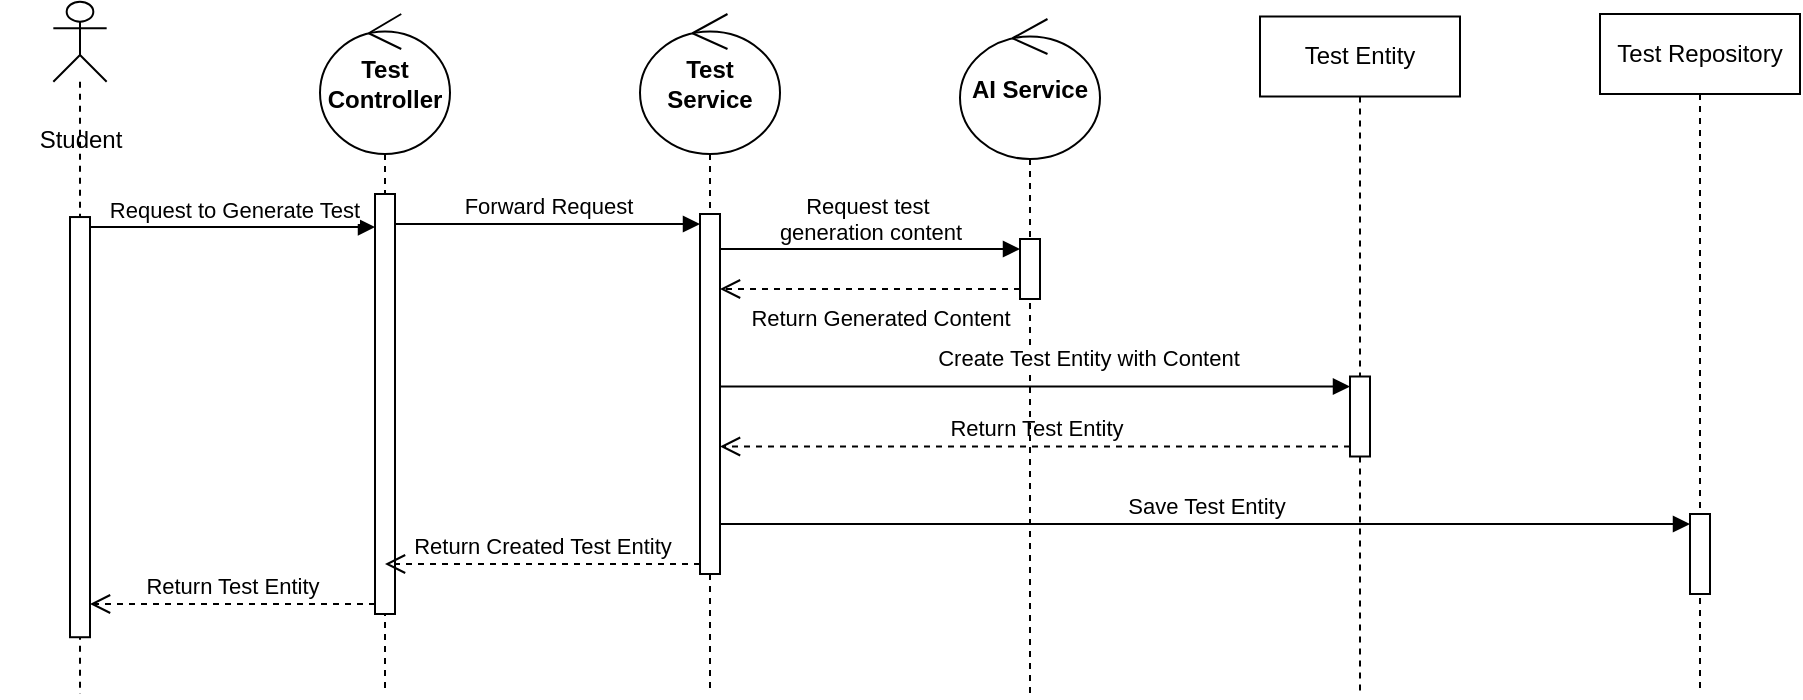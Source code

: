 <mxfile version="24.7.17">
  <diagram name="Page-1" id="2YBvvXClWsGukQMizWep">
    <mxGraphModel dx="794" dy="446" grid="1" gridSize="10" guides="1" tooltips="1" connect="1" arrows="1" fold="1" page="1" pageScale="1" pageWidth="850" pageHeight="1100" math="0" shadow="0">
      <root>
        <mxCell id="0" />
        <mxCell id="1" parent="0" />
        <mxCell id="GErdKHh-ykBHz63R_YA1-1" value="" style="group" vertex="1" connectable="0" parent="1">
          <mxGeometry x="70" y="45" width="80" height="335" as="geometry" />
        </mxCell>
        <mxCell id="GErdKHh-ykBHz63R_YA1-2" value="" style="shape=umlLifeline;perimeter=lifelinePerimeter;whiteSpace=wrap;html=1;container=1;dropTarget=0;collapsible=0;recursiveResize=0;outlineConnect=0;portConstraint=eastwest;newEdgeStyle={&quot;curved&quot;:0,&quot;rounded&quot;:0};participant=umlActor;" vertex="1" parent="GErdKHh-ykBHz63R_YA1-1">
          <mxGeometry x="26.667" y="-11.167" width="26.667" height="346.167" as="geometry" />
        </mxCell>
        <mxCell id="GErdKHh-ykBHz63R_YA1-3" value="Student" style="text;html=1;align=center;verticalAlign=middle;resizable=0;points=[];autosize=1;strokeColor=none;fillColor=none;" vertex="1" parent="GErdKHh-ykBHz63R_YA1-1">
          <mxGeometry x="10" y="43.222" width="60" height="30" as="geometry" />
        </mxCell>
        <mxCell id="GErdKHh-ykBHz63R_YA1-4" value="" style="html=1;points=[[0,0,0,0,5],[0,1,0,0,-5],[1,0,0,0,5],[1,1,0,0,-5]];perimeter=orthogonalPerimeter;outlineConnect=0;targetShapes=umlLifeline;portConstraint=eastwest;newEdgeStyle={&quot;curved&quot;:0,&quot;rounded&quot;:0};" vertex="1" parent="GErdKHh-ykBHz63R_YA1-1">
          <mxGeometry x="35" y="96.525" width="10" height="210.085" as="geometry" />
        </mxCell>
        <mxCell id="GErdKHh-ykBHz63R_YA1-7" value="&lt;b&gt;Test Controller&lt;/b&gt;" style="shape=umlLifeline;perimeter=lifelinePerimeter;whiteSpace=wrap;html=1;container=1;dropTarget=0;collapsible=0;recursiveResize=0;outlineConnect=0;portConstraint=eastwest;newEdgeStyle={&quot;curved&quot;:0,&quot;rounded&quot;:0};participant=umlControl;size=70;" vertex="1" parent="1">
          <mxGeometry x="230" y="40" width="65" height="340" as="geometry" />
        </mxCell>
        <mxCell id="GErdKHh-ykBHz63R_YA1-8" value="" style="html=1;points=[[0,0,0,0,5],[0,1,0,0,-5],[1,0,0,0,5],[1,1,0,0,-5]];perimeter=orthogonalPerimeter;outlineConnect=0;targetShapes=umlLifeline;portConstraint=eastwest;newEdgeStyle={&quot;curved&quot;:0,&quot;rounded&quot;:0};" vertex="1" parent="GErdKHh-ykBHz63R_YA1-7">
          <mxGeometry x="27.5" y="90" width="10" height="210" as="geometry" />
        </mxCell>
        <mxCell id="GErdKHh-ykBHz63R_YA1-9" value="&lt;b&gt;Test Service&lt;/b&gt;" style="shape=umlLifeline;perimeter=lifelinePerimeter;whiteSpace=wrap;html=1;container=1;dropTarget=0;collapsible=0;recursiveResize=0;outlineConnect=0;portConstraint=eastwest;newEdgeStyle={&quot;curved&quot;:0,&quot;rounded&quot;:0};participant=umlControl;size=70;" vertex="1" parent="1">
          <mxGeometry x="390" y="40" width="70" height="340" as="geometry" />
        </mxCell>
        <mxCell id="GErdKHh-ykBHz63R_YA1-10" value="" style="html=1;points=[[0,0,0,0,5],[0,1,0,0,-5],[1,0,0,0,5],[1,1,0,0,-5]];perimeter=orthogonalPerimeter;outlineConnect=0;targetShapes=umlLifeline;portConstraint=eastwest;newEdgeStyle={&quot;curved&quot;:0,&quot;rounded&quot;:0};" vertex="1" parent="GErdKHh-ykBHz63R_YA1-9">
          <mxGeometry x="30" y="100" width="10" height="180" as="geometry" />
        </mxCell>
        <mxCell id="GErdKHh-ykBHz63R_YA1-11" value="Test Entity" style="shape=umlLifeline;perimeter=lifelinePerimeter;whiteSpace=wrap;html=1;container=1;dropTarget=0;collapsible=0;recursiveResize=0;outlineConnect=0;portConstraint=eastwest;newEdgeStyle={&quot;curved&quot;:0,&quot;rounded&quot;:0};" vertex="1" parent="1">
          <mxGeometry x="700" y="41.25" width="100" height="340" as="geometry" />
        </mxCell>
        <mxCell id="GErdKHh-ykBHz63R_YA1-12" value="" style="html=1;points=[[0,0,0,0,5],[0,1,0,0,-5],[1,0,0,0,5],[1,1,0,0,-5]];perimeter=orthogonalPerimeter;outlineConnect=0;targetShapes=umlLifeline;portConstraint=eastwest;newEdgeStyle={&quot;curved&quot;:0,&quot;rounded&quot;:0};" vertex="1" parent="GErdKHh-ykBHz63R_YA1-11">
          <mxGeometry x="45" y="180" width="10" height="40" as="geometry" />
        </mxCell>
        <mxCell id="GErdKHh-ykBHz63R_YA1-13" value="Request to Generate Test" style="html=1;verticalAlign=bottom;endArrow=block;curved=0;rounded=0;exitX=1;exitY=0;exitDx=0;exitDy=5;exitPerimeter=0;" edge="1" parent="1" target="GErdKHh-ykBHz63R_YA1-8" source="GErdKHh-ykBHz63R_YA1-4">
          <mxGeometry width="80" relative="1" as="geometry">
            <mxPoint x="115" y="153.5" as="sourcePoint" />
            <mxPoint x="262" y="153.5" as="targetPoint" />
          </mxGeometry>
        </mxCell>
        <mxCell id="GErdKHh-ykBHz63R_YA1-15" value="Request test&amp;nbsp;&lt;div&gt;generation content&lt;/div&gt;" style="html=1;verticalAlign=bottom;endArrow=block;curved=0;rounded=0;entryX=0;entryY=0;entryDx=0;entryDy=5;entryPerimeter=0;" edge="1" parent="1" source="GErdKHh-ykBHz63R_YA1-10" target="GErdKHh-ykBHz63R_YA1-22">
          <mxGeometry width="80" relative="1" as="geometry">
            <mxPoint x="470" y="140" as="sourcePoint" />
            <mxPoint x="420" y="194" as="targetPoint" />
          </mxGeometry>
        </mxCell>
        <mxCell id="GErdKHh-ykBHz63R_YA1-17" value="Return Test Entity" style="html=1;verticalAlign=bottom;endArrow=open;dashed=1;endSize=8;curved=0;rounded=0;exitX=0;exitY=1;exitDx=0;exitDy=-5;exitPerimeter=0;" edge="1" parent="1" source="GErdKHh-ykBHz63R_YA1-12" target="GErdKHh-ykBHz63R_YA1-10">
          <mxGeometry relative="1" as="geometry">
            <mxPoint x="719.5" y="226" as="sourcePoint" />
            <mxPoint x="569.5" y="226" as="targetPoint" />
          </mxGeometry>
        </mxCell>
        <mxCell id="GErdKHh-ykBHz63R_YA1-18" value="Return Generated Content" style="html=1;verticalAlign=bottom;endArrow=open;dashed=1;endSize=8;curved=0;rounded=0;exitX=0;exitY=1;exitDx=0;exitDy=-5;exitPerimeter=0;" edge="1" parent="1" source="GErdKHh-ykBHz63R_YA1-22" target="GErdKHh-ykBHz63R_YA1-10">
          <mxGeometry x="-0.067" y="23" relative="1" as="geometry">
            <mxPoint x="660.5" y="360" as="sourcePoint" />
            <mxPoint x="510" y="360" as="targetPoint" />
            <mxPoint as="offset" />
          </mxGeometry>
        </mxCell>
        <mxCell id="GErdKHh-ykBHz63R_YA1-19" value="Return Created Test Entity" style="html=1;verticalAlign=bottom;endArrow=open;dashed=1;endSize=8;curved=0;rounded=0;exitX=0;exitY=1;exitDx=0;exitDy=-5;exitPerimeter=0;" edge="1" parent="1" source="GErdKHh-ykBHz63R_YA1-10" target="GErdKHh-ykBHz63R_YA1-7">
          <mxGeometry relative="1" as="geometry">
            <mxPoint x="440" y="260" as="sourcePoint" />
            <mxPoint x="280" y="260" as="targetPoint" />
          </mxGeometry>
        </mxCell>
        <mxCell id="GErdKHh-ykBHz63R_YA1-20" value="Return Test Entity" style="html=1;verticalAlign=bottom;endArrow=open;dashed=1;endSize=8;curved=0;rounded=0;exitX=0;exitY=1;exitDx=0;exitDy=-5;exitPerimeter=0;" edge="1" parent="1" source="GErdKHh-ykBHz63R_YA1-8" target="GErdKHh-ykBHz63R_YA1-4">
          <mxGeometry relative="1" as="geometry">
            <mxPoint x="330" y="400" as="sourcePoint" />
            <mxPoint x="180" y="400" as="targetPoint" />
          </mxGeometry>
        </mxCell>
        <mxCell id="GErdKHh-ykBHz63R_YA1-21" value="&lt;b&gt;AI Service&lt;/b&gt;" style="shape=umlLifeline;perimeter=lifelinePerimeter;whiteSpace=wrap;html=1;container=1;dropTarget=0;collapsible=0;recursiveResize=0;outlineConnect=0;portConstraint=eastwest;newEdgeStyle={&quot;curved&quot;:0,&quot;rounded&quot;:0};participant=umlControl;size=70;" vertex="1" parent="1">
          <mxGeometry x="550" y="42.5" width="70" height="337.5" as="geometry" />
        </mxCell>
        <mxCell id="GErdKHh-ykBHz63R_YA1-22" value="" style="html=1;points=[[0,0,0,0,5],[0,1,0,0,-5],[1,0,0,0,5],[1,1,0,0,-5]];perimeter=orthogonalPerimeter;outlineConnect=0;targetShapes=umlLifeline;portConstraint=eastwest;newEdgeStyle={&quot;curved&quot;:0,&quot;rounded&quot;:0};" vertex="1" parent="GErdKHh-ykBHz63R_YA1-21">
          <mxGeometry x="30" y="110" width="10" height="30" as="geometry" />
        </mxCell>
        <mxCell id="GErdKHh-ykBHz63R_YA1-23" value="Forward Request" style="html=1;verticalAlign=bottom;endArrow=block;curved=0;rounded=0;entryX=0;entryY=0;entryDx=0;entryDy=5;entryPerimeter=0;" edge="1" parent="1" source="GErdKHh-ykBHz63R_YA1-8" target="GErdKHh-ykBHz63R_YA1-10">
          <mxGeometry width="80" relative="1" as="geometry">
            <mxPoint x="290" y="200" as="sourcePoint" />
            <mxPoint x="370" y="200" as="targetPoint" />
          </mxGeometry>
        </mxCell>
        <mxCell id="GErdKHh-ykBHz63R_YA1-16" value="Create Test Entity with Content" style="html=1;verticalAlign=bottom;endArrow=block;curved=0;rounded=0;entryX=0;entryY=0;entryDx=0;entryDy=5;entryPerimeter=0;" edge="1" parent="1" source="GErdKHh-ykBHz63R_YA1-10" target="GErdKHh-ykBHz63R_YA1-12">
          <mxGeometry x="0.169" y="5" width="80" relative="1" as="geometry">
            <mxPoint x="470" y="210" as="sourcePoint" />
            <mxPoint x="690" y="160" as="targetPoint" />
            <Array as="points" />
            <mxPoint as="offset" />
          </mxGeometry>
        </mxCell>
        <mxCell id="GErdKHh-ykBHz63R_YA1-24" value="Test Repository" style="shape=umlLifeline;perimeter=lifelinePerimeter;whiteSpace=wrap;html=1;container=1;dropTarget=0;collapsible=0;recursiveResize=0;outlineConnect=0;portConstraint=eastwest;newEdgeStyle={&quot;curved&quot;:0,&quot;rounded&quot;:0};" vertex="1" parent="1">
          <mxGeometry x="870" y="40" width="100" height="340" as="geometry" />
        </mxCell>
        <mxCell id="GErdKHh-ykBHz63R_YA1-25" value="" style="html=1;points=[[0,0,0,0,5],[0,1,0,0,-5],[1,0,0,0,5],[1,1,0,0,-5]];perimeter=orthogonalPerimeter;outlineConnect=0;targetShapes=umlLifeline;portConstraint=eastwest;newEdgeStyle={&quot;curved&quot;:0,&quot;rounded&quot;:0};" vertex="1" parent="GErdKHh-ykBHz63R_YA1-24">
          <mxGeometry x="45" y="250" width="10" height="40" as="geometry" />
        </mxCell>
        <mxCell id="GErdKHh-ykBHz63R_YA1-26" value="Save Test Entity" style="html=1;verticalAlign=bottom;endArrow=block;curved=0;rounded=0;entryX=0;entryY=0;entryDx=0;entryDy=5;entryPerimeter=0;" edge="1" parent="1" source="GErdKHh-ykBHz63R_YA1-10" target="GErdKHh-ykBHz63R_YA1-25">
          <mxGeometry width="80" relative="1" as="geometry">
            <mxPoint x="630" y="320" as="sourcePoint" />
            <mxPoint x="710" y="320" as="targetPoint" />
          </mxGeometry>
        </mxCell>
      </root>
    </mxGraphModel>
  </diagram>
</mxfile>
